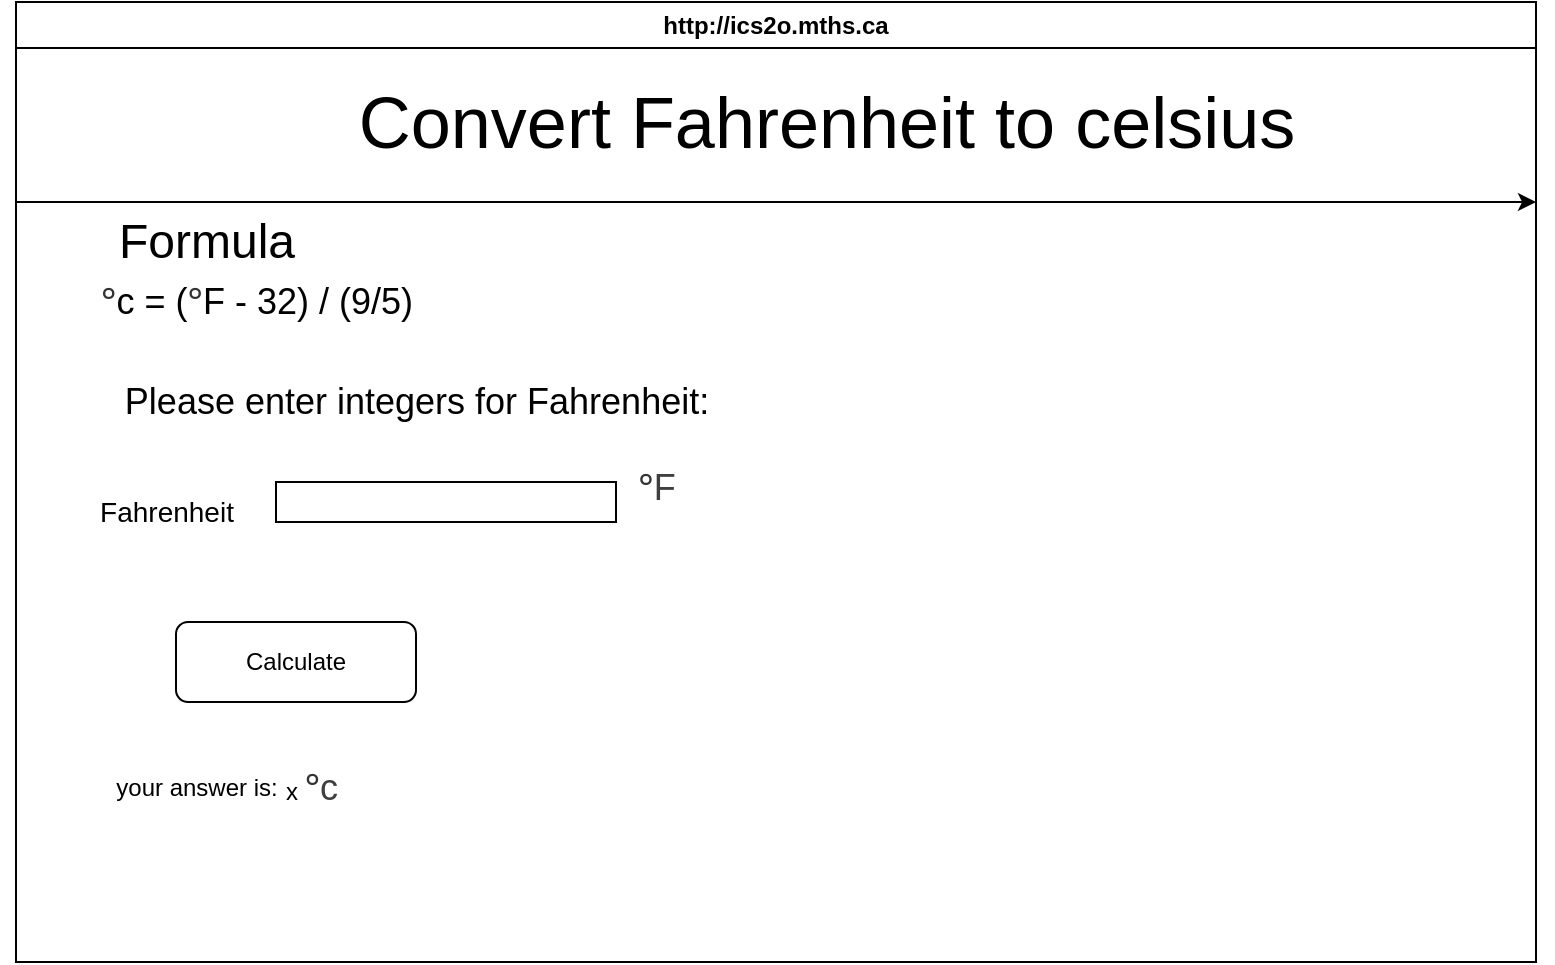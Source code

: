 <mxfile>
    <diagram id="HIP3nbAZw_EuaXWnEj3U" name="Page-1">
        <mxGraphModel dx="488" dy="584" grid="1" gridSize="10" guides="1" tooltips="1" connect="1" arrows="1" fold="1" page="1" pageScale="1" pageWidth="850" pageHeight="1100" math="0" shadow="0">
            <root>
                <mxCell id="0"/>
                <mxCell id="1" parent="0"/>
                <mxCell id="7" value="http://ics2o.mths.ca" style="swimlane;whiteSpace=wrap;html=1;" parent="1" vertex="1">
                    <mxGeometry x="20" y="40" width="760" height="480" as="geometry"/>
                </mxCell>
                <mxCell id="11" value="&lt;font style=&quot;font-size: 36px;&quot;&gt;Convert Fahrenheit to celsius&lt;/font&gt;" style="text;html=1;align=center;verticalAlign=middle;resizable=0;points=[];autosize=1;strokeColor=none;fillColor=none;" vertex="1" parent="7">
                    <mxGeometry x="160" y="30" width="490" height="60" as="geometry"/>
                </mxCell>
                <mxCell id="14" value="&lt;font style=&quot;font-size: 18px;&quot;&gt;Please enter integers for Fahrenheit:&lt;/font&gt;" style="text;html=1;align=center;verticalAlign=middle;resizable=0;points=[];autosize=1;strokeColor=none;fillColor=none;" vertex="1" parent="7">
                    <mxGeometry x="40" y="180" width="320" height="40" as="geometry"/>
                </mxCell>
                <mxCell id="15" value="&lt;font style=&quot;font-size: 18px;&quot;&gt;&lt;span style=&quot;color: rgb(51, 51, 51); font-family: system-ui, -apple-system, &amp;quot;Segoe UI&amp;quot;, Roboto, Ubuntu, Cantarell, &amp;quot;Noto Sans&amp;quot;, sans-serif; text-align: start; text-wrap-mode: wrap; background-color: rgb(255, 255, 255);&quot;&gt;°&lt;/span&gt;c = (&lt;span style=&quot;color: rgb(51, 51, 51); font-family: system-ui, -apple-system, &amp;quot;Segoe UI&amp;quot;, Roboto, Ubuntu, Cantarell, &amp;quot;Noto Sans&amp;quot;, sans-serif; text-align: start; text-wrap-mode: wrap; background-color: rgb(255, 255, 255);&quot;&gt;°&lt;/span&gt;F - 32) / (9/5)&lt;/font&gt;" style="text;html=1;align=center;verticalAlign=middle;resizable=0;points=[];autosize=1;strokeColor=none;fillColor=none;" vertex="1" parent="7">
                    <mxGeometry x="30" y="130" width="180" height="40" as="geometry"/>
                </mxCell>
                <mxCell id="17" value="" style="whiteSpace=wrap;html=1;" vertex="1" parent="7">
                    <mxGeometry x="130" y="240" width="170" height="20" as="geometry"/>
                </mxCell>
                <mxCell id="18" value="Calculate" style="rounded=1;whiteSpace=wrap;html=1;" vertex="1" parent="7">
                    <mxGeometry x="80" y="310" width="120" height="40" as="geometry"/>
                </mxCell>
                <mxCell id="19" value="&lt;font style=&quot;font-size: 24px;&quot;&gt;Formula&lt;/font&gt;" style="text;html=1;align=center;verticalAlign=middle;resizable=0;points=[];autosize=1;strokeColor=none;fillColor=none;" vertex="1" parent="7">
                    <mxGeometry x="40" y="100" width="110" height="40" as="geometry"/>
                </mxCell>
                <mxCell id="16" value="&lt;font style=&quot;font-size: 14px;&quot;&gt;Fahrenheit&lt;/font&gt;" style="text;html=1;align=center;verticalAlign=middle;resizable=0;points=[];autosize=1;strokeColor=none;fillColor=none;" vertex="1" parent="7">
                    <mxGeometry x="30" y="240" width="90" height="30" as="geometry"/>
                </mxCell>
                <mxCell id="20" value="your answer is:" style="text;html=1;align=center;verticalAlign=middle;resizable=0;points=[];autosize=1;strokeColor=none;fillColor=none;" vertex="1" parent="1">
                    <mxGeometry x="60" y="418" width="100" height="30" as="geometry"/>
                </mxCell>
                <mxCell id="22" value="&lt;span style=&quot;font-size: 18px; text-wrap-mode: wrap; font-family: system-ui, -apple-system, &amp;quot;Segoe UI&amp;quot;, Roboto, Ubuntu, Cantarell, &amp;quot;Noto Sans&amp;quot;, sans-serif; text-align: start; background-color: rgb(255, 255, 255); color: rgb(51, 51, 51);&quot;&gt;°&lt;/span&gt;&lt;span style=&quot;color: rgb(63, 63, 63); font-size: 18px;&quot;&gt;F&lt;/span&gt;" style="text;html=1;align=center;verticalAlign=middle;resizable=0;points=[];autosize=1;strokeColor=none;fillColor=none;" vertex="1" parent="1">
                    <mxGeometry x="320" y="263" width="40" height="40" as="geometry"/>
                </mxCell>
                <mxCell id="23" value="x&amp;nbsp;&lt;span style=&quot;font-size: 18px; text-wrap-mode: wrap; font-family: system-ui, -apple-system, &amp;quot;Segoe UI&amp;quot;, Roboto, Ubuntu, Cantarell, &amp;quot;Noto Sans&amp;quot;, sans-serif; text-align: start; background-color: rgb(255, 255, 255); color: rgb(51, 51, 51);&quot;&gt;°&lt;/span&gt;&lt;span style=&quot;color: rgb(63, 63, 63); font-size: 18px;&quot;&gt;c&amp;nbsp;&lt;/span&gt;" style="text;html=1;align=center;verticalAlign=middle;resizable=0;points=[];autosize=1;strokeColor=none;fillColor=none;" vertex="1" parent="1">
                    <mxGeometry x="145" y="413" width="50" height="40" as="geometry"/>
                </mxCell>
                <mxCell id="24" value="" style="edgeStyle=none;orthogonalLoop=1;jettySize=auto;html=1;" edge="1" parent="1">
                    <mxGeometry width="100" relative="1" as="geometry">
                        <mxPoint x="20" y="140" as="sourcePoint"/>
                        <mxPoint x="780" y="140" as="targetPoint"/>
                        <Array as="points"/>
                    </mxGeometry>
                </mxCell>
            </root>
        </mxGraphModel>
    </diagram>
</mxfile>